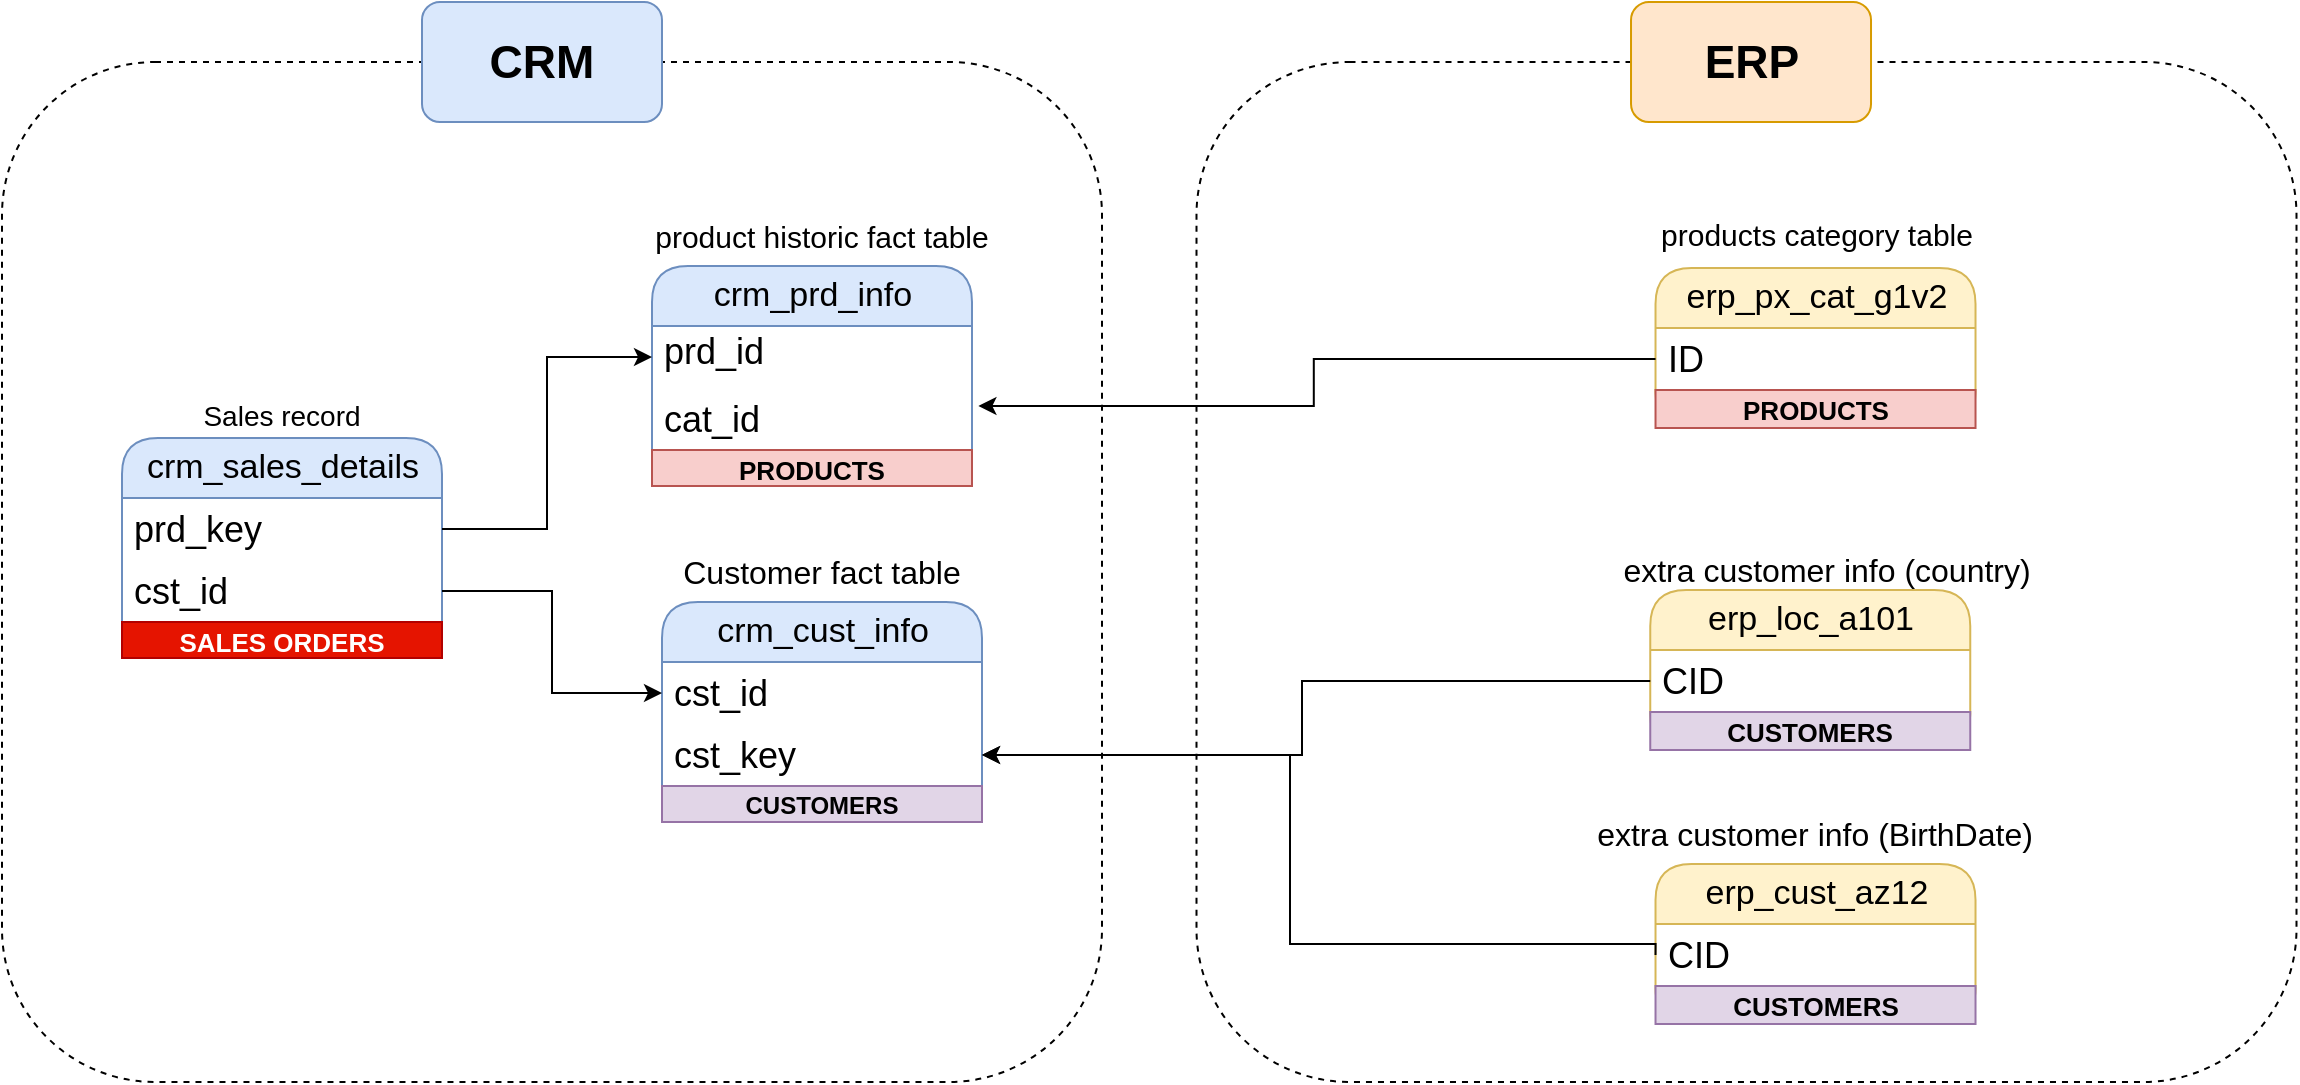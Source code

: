<mxfile version="28.0.6">
  <diagram name="Page-1" id="7a7HZ6y4lpq6L6LOhhoB">
    <mxGraphModel dx="-165" dy="764" grid="1" gridSize="10" guides="1" tooltips="1" connect="1" arrows="1" fold="1" page="1" pageScale="1" pageWidth="1654" pageHeight="1169" math="0" shadow="0">
      <root>
        <mxCell id="0" />
        <mxCell id="1" parent="0" />
        <mxCell id="wPX3c_3ttmvdcpbLun5Z-45" value="" style="rounded=1;whiteSpace=wrap;html=1;fillColor=none;dashed=1;" parent="1" vertex="1">
          <mxGeometry x="2427.25" y="230" width="550" height="510" as="geometry" />
        </mxCell>
        <mxCell id="wPX3c_3ttmvdcpbLun5Z-31" value="&lt;font style=&quot;font-size: 17px;&quot;&gt;erp_loc_a101&lt;/font&gt;" style="swimlane;fontStyle=0;childLayout=stackLayout;horizontal=1;startSize=30;fillColor=#fff2cc;horizontalStack=0;resizeParent=1;resizeParentMax=0;resizeLast=0;collapsible=1;marginBottom=0;html=1;rounded=1;arcSize=20;strokeColor=#d6b656;direction=east;" parent="1" vertex="1">
          <mxGeometry x="2654.13" y="494" width="160" height="80" as="geometry">
            <mxRectangle x="470" y="240" width="60" height="30" as="alternateBounds" />
          </mxGeometry>
        </mxCell>
        <mxCell id="wPX3c_3ttmvdcpbLun5Z-32" value="&lt;font&gt;CID&lt;/font&gt;" style="text;strokeColor=none;fillColor=none;align=left;verticalAlign=middle;spacingLeft=4;spacingRight=4;overflow=hidden;rotatable=0;points=[[0,0.5],[1,0.5]];portConstraint=eastwest;whiteSpace=wrap;html=1;rounded=0;fontSize=18;" parent="wPX3c_3ttmvdcpbLun5Z-31" vertex="1">
          <mxGeometry y="30" width="160" height="31" as="geometry" />
        </mxCell>
        <mxCell id="AhRZz3oua6yFKILHg_TF-6" value="&lt;div&gt;&lt;font&gt;&lt;span&gt;CUSTOMERS&lt;/span&gt;&lt;/font&gt;&lt;/div&gt;" style="text;html=1;strokeColor=#9673a6;fillColor=#e1d5e7;align=center;verticalAlign=middle;whiteSpace=wrap;overflow=hidden;fontSize=13;fontStyle=1;labelPosition=center;verticalLabelPosition=middle;" vertex="1" parent="wPX3c_3ttmvdcpbLun5Z-31">
          <mxGeometry y="61" width="160" height="19" as="geometry" />
        </mxCell>
        <mxCell id="wPX3c_3ttmvdcpbLun5Z-43" value="" style="rounded=1;whiteSpace=wrap;html=1;fillColor=none;dashed=1;" parent="1" vertex="1">
          <mxGeometry x="1830" y="230" width="550" height="510" as="geometry" />
        </mxCell>
        <mxCell id="wPX3c_3ttmvdcpbLun5Z-1" value="&lt;font style=&quot;font-size: 17px;&quot;&gt;crm_cust_info&lt;/font&gt;" style="swimlane;fontStyle=0;childLayout=stackLayout;horizontal=1;startSize=30;fillColor=#dae8fc;horizontalStack=0;resizeParent=1;resizeParentMax=0;resizeLast=0;collapsible=1;marginBottom=0;html=1;rounded=1;arcSize=20;strokeColor=#6c8ebf;direction=east;" parent="1" vertex="1">
          <mxGeometry x="2160" y="500" width="160" height="110" as="geometry">
            <mxRectangle x="470" y="240" width="60" height="30" as="alternateBounds" />
          </mxGeometry>
        </mxCell>
        <mxCell id="wPX3c_3ttmvdcpbLun5Z-2" value="&lt;font&gt;cst_id&lt;/font&gt;" style="text;strokeColor=none;fillColor=none;align=left;verticalAlign=middle;spacingLeft=4;spacingRight=4;overflow=hidden;rotatable=0;points=[[0,0.5],[1,0.5]];portConstraint=eastwest;whiteSpace=wrap;html=1;rounded=0;fontSize=18;" parent="wPX3c_3ttmvdcpbLun5Z-1" vertex="1">
          <mxGeometry y="30" width="160" height="31" as="geometry" />
        </mxCell>
        <mxCell id="wPX3c_3ttmvdcpbLun5Z-24" value="&lt;font&gt;cst_key&lt;/font&gt;" style="text;strokeColor=none;fillColor=none;align=left;verticalAlign=middle;spacingLeft=4;spacingRight=4;overflow=hidden;rotatable=0;points=[[0,0.5],[1,0.5]];portConstraint=eastwest;whiteSpace=wrap;html=1;rounded=0;fontSize=18;" parent="wPX3c_3ttmvdcpbLun5Z-1" vertex="1">
          <mxGeometry y="61" width="160" height="31" as="geometry" />
        </mxCell>
        <mxCell id="AhRZz3oua6yFKILHg_TF-4" value="&lt;div&gt;&lt;font&gt;&lt;span&gt;CUSTOMERS&lt;/span&gt;&lt;/font&gt;&lt;/div&gt;" style="text;html=1;strokeColor=#9673a6;fillColor=#e1d5e7;align=center;verticalAlign=middle;whiteSpace=wrap;overflow=hidden;fontSize=12;fontStyle=1;labelPosition=center;verticalLabelPosition=middle;" vertex="1" parent="wPX3c_3ttmvdcpbLun5Z-1">
          <mxGeometry y="92" width="160" height="18" as="geometry" />
        </mxCell>
        <mxCell id="wPX3c_3ttmvdcpbLun5Z-14" value="&lt;font style=&quot;font-size: 17px;&quot;&gt;crm_sales_details&lt;/font&gt;" style="swimlane;fontStyle=0;childLayout=stackLayout;horizontal=1;startSize=30;fillColor=#dae8fc;horizontalStack=0;resizeParent=1;resizeParentMax=0;resizeLast=0;collapsible=1;marginBottom=0;html=1;rounded=1;arcSize=20;strokeColor=#6c8ebf;direction=east;" parent="1" vertex="1">
          <mxGeometry x="1890" y="418" width="160" height="110" as="geometry">
            <mxRectangle x="470" y="240" width="60" height="30" as="alternateBounds" />
          </mxGeometry>
        </mxCell>
        <mxCell id="wPX3c_3ttmvdcpbLun5Z-15" value="&lt;font&gt;prd_key&lt;/font&gt;" style="text;strokeColor=none;fillColor=none;align=left;verticalAlign=middle;spacingLeft=4;spacingRight=4;overflow=hidden;rotatable=0;points=[[0,0.5],[1,0.5]];portConstraint=eastwest;whiteSpace=wrap;html=1;rounded=0;fontSize=18;" parent="wPX3c_3ttmvdcpbLun5Z-14" vertex="1">
          <mxGeometry y="30" width="160" height="31" as="geometry" />
        </mxCell>
        <mxCell id="wPX3c_3ttmvdcpbLun5Z-18" value="&lt;font&gt;cst_id&lt;/font&gt;" style="text;strokeColor=none;fillColor=none;align=left;verticalAlign=middle;spacingLeft=4;spacingRight=4;overflow=hidden;rotatable=0;points=[[0,0.5],[1,0.5]];portConstraint=eastwest;whiteSpace=wrap;html=1;rounded=0;fontSize=18;" parent="wPX3c_3ttmvdcpbLun5Z-14" vertex="1">
          <mxGeometry y="61" width="160" height="31" as="geometry" />
        </mxCell>
        <mxCell id="AhRZz3oua6yFKILHg_TF-8" value="SALES ORDERS" style="text;html=1;strokeColor=#B20000;fillColor=#e51400;align=center;verticalAlign=middle;whiteSpace=wrap;overflow=hidden;fontSize=13;fontStyle=1;labelPosition=center;verticalLabelPosition=middle;fontColor=#ffffff;" vertex="1" parent="wPX3c_3ttmvdcpbLun5Z-14">
          <mxGeometry y="92" width="160" height="18" as="geometry" />
        </mxCell>
        <mxCell id="wPX3c_3ttmvdcpbLun5Z-16" value="&lt;font style=&quot;font-size: 17px;&quot;&gt;crm_prd_info&lt;/font&gt;" style="swimlane;fontStyle=0;childLayout=stackLayout;horizontal=1;startSize=30;fillColor=#dae8fc;horizontalStack=0;resizeParent=1;resizeParentMax=0;resizeLast=0;collapsible=1;marginBottom=0;html=1;rounded=1;arcSize=20;strokeColor=#6c8ebf;direction=east;" parent="1" vertex="1">
          <mxGeometry x="2155" y="332" width="160" height="110" as="geometry">
            <mxRectangle x="470" y="240" width="60" height="30" as="alternateBounds" />
          </mxGeometry>
        </mxCell>
        <mxCell id="wPX3c_3ttmvdcpbLun5Z-17" value="&lt;font&gt;prd_id&lt;/font&gt;&lt;div&gt;&lt;font&gt;&lt;br&gt;&lt;/font&gt;&lt;/div&gt;" style="text;strokeColor=none;fillColor=none;align=left;verticalAlign=middle;spacingLeft=4;spacingRight=4;overflow=hidden;rotatable=0;points=[[0,0.5],[1,0.5]];portConstraint=eastwest;whiteSpace=wrap;html=1;rounded=0;fontSize=18;" parent="wPX3c_3ttmvdcpbLun5Z-16" vertex="1">
          <mxGeometry y="30" width="160" height="31" as="geometry" />
        </mxCell>
        <mxCell id="gMFk5O1mdd122XbkJ8B--1" value="cat_id" style="text;strokeColor=none;fillColor=none;align=left;verticalAlign=middle;spacingLeft=4;spacingRight=4;overflow=hidden;rotatable=0;points=[[0,0.5],[1,0.5]];portConstraint=eastwest;whiteSpace=wrap;html=1;rounded=0;fontSize=18;" parent="wPX3c_3ttmvdcpbLun5Z-16" vertex="1">
          <mxGeometry y="61" width="160" height="31" as="geometry" />
        </mxCell>
        <mxCell id="AhRZz3oua6yFKILHg_TF-1" value="&lt;font&gt;&lt;b&gt;PRODUCTS&lt;/b&gt;&lt;/font&gt;&lt;div&gt;&lt;font&gt;&lt;b&gt;&lt;br&gt;&lt;/b&gt;&lt;/font&gt;&lt;/div&gt;" style="text;html=1;strokeColor=#b85450;fillColor=#f8cecc;align=center;verticalAlign=middle;whiteSpace=wrap;overflow=hidden;fontSize=13;" vertex="1" parent="wPX3c_3ttmvdcpbLun5Z-16">
          <mxGeometry y="92" width="160" height="18" as="geometry" />
        </mxCell>
        <mxCell id="wPX3c_3ttmvdcpbLun5Z-19" style="edgeStyle=orthogonalEdgeStyle;rounded=0;orthogonalLoop=1;jettySize=auto;html=1;entryX=0;entryY=0.5;entryDx=0;entryDy=0;" parent="1" source="wPX3c_3ttmvdcpbLun5Z-18" target="wPX3c_3ttmvdcpbLun5Z-2" edge="1">
          <mxGeometry relative="1" as="geometry" />
        </mxCell>
        <mxCell id="wPX3c_3ttmvdcpbLun5Z-20" style="edgeStyle=orthogonalEdgeStyle;rounded=0;orthogonalLoop=1;jettySize=auto;html=1;entryX=0;entryY=0.5;entryDx=0;entryDy=0;" parent="1" source="wPX3c_3ttmvdcpbLun5Z-15" target="wPX3c_3ttmvdcpbLun5Z-17" edge="1">
          <mxGeometry relative="1" as="geometry" />
        </mxCell>
        <mxCell id="wPX3c_3ttmvdcpbLun5Z-21" value="&lt;font style=&quot;font-size: 17px;&quot;&gt;erp_cust_az12&lt;/font&gt;" style="swimlane;fontStyle=0;childLayout=stackLayout;horizontal=1;startSize=30;fillColor=#fff2cc;horizontalStack=0;resizeParent=1;resizeParentMax=0;resizeLast=0;collapsible=1;marginBottom=0;html=1;rounded=1;arcSize=20;strokeColor=#d6b656;direction=east;" parent="1" vertex="1">
          <mxGeometry x="2656.76" y="631" width="160" height="80" as="geometry">
            <mxRectangle x="470" y="240" width="60" height="30" as="alternateBounds" />
          </mxGeometry>
        </mxCell>
        <mxCell id="wPX3c_3ttmvdcpbLun5Z-22" value="&lt;font&gt;CID&lt;/font&gt;" style="text;strokeColor=none;fillColor=none;align=left;verticalAlign=middle;spacingLeft=4;spacingRight=4;overflow=hidden;rotatable=0;points=[[0,0.5],[1,0.5]];portConstraint=eastwest;whiteSpace=wrap;html=1;rounded=0;fontSize=18;" parent="wPX3c_3ttmvdcpbLun5Z-21" vertex="1">
          <mxGeometry y="30" width="160" height="31" as="geometry" />
        </mxCell>
        <mxCell id="AhRZz3oua6yFKILHg_TF-7" value="&lt;div&gt;&lt;font&gt;&lt;span&gt;CUSTOMERS&lt;/span&gt;&lt;/font&gt;&lt;/div&gt;" style="text;html=1;strokeColor=#9673a6;fillColor=#e1d5e7;align=center;verticalAlign=middle;whiteSpace=wrap;overflow=hidden;fontSize=13;fontStyle=1;labelPosition=center;verticalLabelPosition=middle;" vertex="1" parent="wPX3c_3ttmvdcpbLun5Z-21">
          <mxGeometry y="61" width="160" height="19" as="geometry" />
        </mxCell>
        <mxCell id="wPX3c_3ttmvdcpbLun5Z-26" value="&lt;span&gt;product historic fact table&lt;/span&gt;" style="text;html=1;align=center;verticalAlign=middle;whiteSpace=wrap;rounded=0;fontSize=15;fontStyle=0" parent="1" vertex="1">
          <mxGeometry x="2145" y="301" width="190" height="31" as="geometry" />
        </mxCell>
        <mxCell id="wPX3c_3ttmvdcpbLun5Z-27" value="&lt;span&gt;Customer fact table&lt;/span&gt;" style="text;html=1;align=center;verticalAlign=middle;whiteSpace=wrap;rounded=0;fontSize=16;fontStyle=0" parent="1" vertex="1">
          <mxGeometry x="2145" y="469" width="190" height="31" as="geometry" />
        </mxCell>
        <mxCell id="wPX3c_3ttmvdcpbLun5Z-28" value="&lt;span&gt;Sales record&lt;/span&gt;" style="text;html=1;align=center;verticalAlign=middle;whiteSpace=wrap;rounded=0;fontStyle=0;fontSize=14;" parent="1" vertex="1">
          <mxGeometry x="1875" y="395" width="190" height="23" as="geometry" />
        </mxCell>
        <mxCell id="wPX3c_3ttmvdcpbLun5Z-29" value="&lt;span&gt;extra customer info (BirthDate)&lt;/span&gt;" style="text;html=1;align=center;verticalAlign=middle;whiteSpace=wrap;rounded=0;fontSize=16;fontStyle=0" parent="1" vertex="1">
          <mxGeometry x="2624.26" y="600" width="225" height="31" as="geometry" />
        </mxCell>
        <mxCell id="wPX3c_3ttmvdcpbLun5Z-34" value="&lt;span&gt;extra customer info (country)&lt;/span&gt;" style="text;html=1;align=center;verticalAlign=middle;whiteSpace=wrap;rounded=0;fontStyle=0;fontSize=16;" parent="1" vertex="1">
          <mxGeometry x="2636.39" y="469" width="212.87" height="30" as="geometry" />
        </mxCell>
        <mxCell id="wPX3c_3ttmvdcpbLun5Z-35" value="&lt;font style=&quot;font-size: 17px;&quot;&gt;erp_px_cat_g1v2&lt;/font&gt;" style="swimlane;fontStyle=0;childLayout=stackLayout;horizontal=1;startSize=30;fillColor=#fff2cc;horizontalStack=0;resizeParent=1;resizeParentMax=0;resizeLast=0;collapsible=1;marginBottom=0;html=1;rounded=1;arcSize=20;strokeColor=#d6b656;direction=east;" parent="1" vertex="1">
          <mxGeometry x="2656.76" y="333" width="160" height="80" as="geometry">
            <mxRectangle x="470" y="240" width="60" height="30" as="alternateBounds" />
          </mxGeometry>
        </mxCell>
        <mxCell id="wPX3c_3ttmvdcpbLun5Z-36" value="ID" style="text;strokeColor=none;fillColor=none;align=left;verticalAlign=middle;spacingLeft=4;spacingRight=4;overflow=hidden;rotatable=0;points=[[0,0.5],[1,0.5]];portConstraint=eastwest;whiteSpace=wrap;html=1;rounded=0;fontSize=18;" parent="wPX3c_3ttmvdcpbLun5Z-35" vertex="1">
          <mxGeometry y="30" width="160" height="31" as="geometry" />
        </mxCell>
        <mxCell id="AhRZz3oua6yFKILHg_TF-3" value="&lt;font&gt;&lt;span&gt;PRODUCTS&lt;/span&gt;&lt;/font&gt;&lt;div&gt;&lt;font&gt;&lt;span&gt;&lt;br&gt;&lt;/span&gt;&lt;/font&gt;&lt;/div&gt;" style="text;html=1;strokeColor=#b85450;fillColor=#f8cecc;align=center;verticalAlign=middle;whiteSpace=wrap;overflow=hidden;fontSize=13;fontStyle=1" vertex="1" parent="wPX3c_3ttmvdcpbLun5Z-35">
          <mxGeometry y="61" width="160" height="19" as="geometry" />
        </mxCell>
        <mxCell id="wPX3c_3ttmvdcpbLun5Z-37" value="&lt;span&gt;products category table&lt;/span&gt;" style="text;html=1;align=center;verticalAlign=middle;whiteSpace=wrap;rounded=0;fontSize=15;fontStyle=0" parent="1" vertex="1">
          <mxGeometry x="2654.51" y="301" width="164.5" height="30" as="geometry" />
        </mxCell>
        <mxCell id="wPX3c_3ttmvdcpbLun5Z-44" value="&lt;span style=&quot;font-size: 23px;&quot;&gt;&lt;b&gt;CRM&lt;/b&gt;&lt;/span&gt;" style="rounded=1;whiteSpace=wrap;html=1;fillColor=#dae8fc;strokeColor=#6c8ebf;" parent="1" vertex="1">
          <mxGeometry x="2040" y="200" width="120" height="60" as="geometry" />
        </mxCell>
        <mxCell id="wPX3c_3ttmvdcpbLun5Z-46" value="&lt;span style=&quot;font-size: 23px;&quot;&gt;&lt;b&gt;ERP&lt;/b&gt;&lt;/span&gt;" style="rounded=1;whiteSpace=wrap;html=1;fillColor=#ffe6cc;strokeColor=#d79b00;" parent="1" vertex="1">
          <mxGeometry x="2644.51" y="200" width="120" height="60" as="geometry" />
        </mxCell>
        <mxCell id="wPX3c_3ttmvdcpbLun5Z-48" style="edgeStyle=orthogonalEdgeStyle;rounded=0;orthogonalLoop=1;jettySize=auto;html=1;exitX=0;exitY=0.5;exitDx=0;exitDy=0;entryX=1;entryY=0.5;entryDx=0;entryDy=0;" parent="1" source="wPX3c_3ttmvdcpbLun5Z-32" target="wPX3c_3ttmvdcpbLun5Z-24" edge="1">
          <mxGeometry relative="1" as="geometry">
            <Array as="points">
              <mxPoint x="2480" y="540" />
              <mxPoint x="2480" y="576" />
            </Array>
          </mxGeometry>
        </mxCell>
        <mxCell id="wPX3c_3ttmvdcpbLun5Z-49" style="edgeStyle=orthogonalEdgeStyle;rounded=0;orthogonalLoop=1;jettySize=auto;html=1;exitX=0;exitY=0.5;exitDx=0;exitDy=0;entryX=1;entryY=0.5;entryDx=0;entryDy=0;" parent="1" source="wPX3c_3ttmvdcpbLun5Z-22" target="wPX3c_3ttmvdcpbLun5Z-24" edge="1">
          <mxGeometry relative="1" as="geometry">
            <Array as="points">
              <mxPoint x="2474" y="671" />
              <mxPoint x="2474" y="577" />
            </Array>
          </mxGeometry>
        </mxCell>
        <mxCell id="gMFk5O1mdd122XbkJ8B--2" style="edgeStyle=orthogonalEdgeStyle;rounded=0;orthogonalLoop=1;jettySize=auto;html=1;entryX=1.02;entryY=0.29;entryDx=0;entryDy=0;entryPerimeter=0;" parent="1" source="wPX3c_3ttmvdcpbLun5Z-36" target="gMFk5O1mdd122XbkJ8B--1" edge="1">
          <mxGeometry relative="1" as="geometry" />
        </mxCell>
      </root>
    </mxGraphModel>
  </diagram>
</mxfile>
